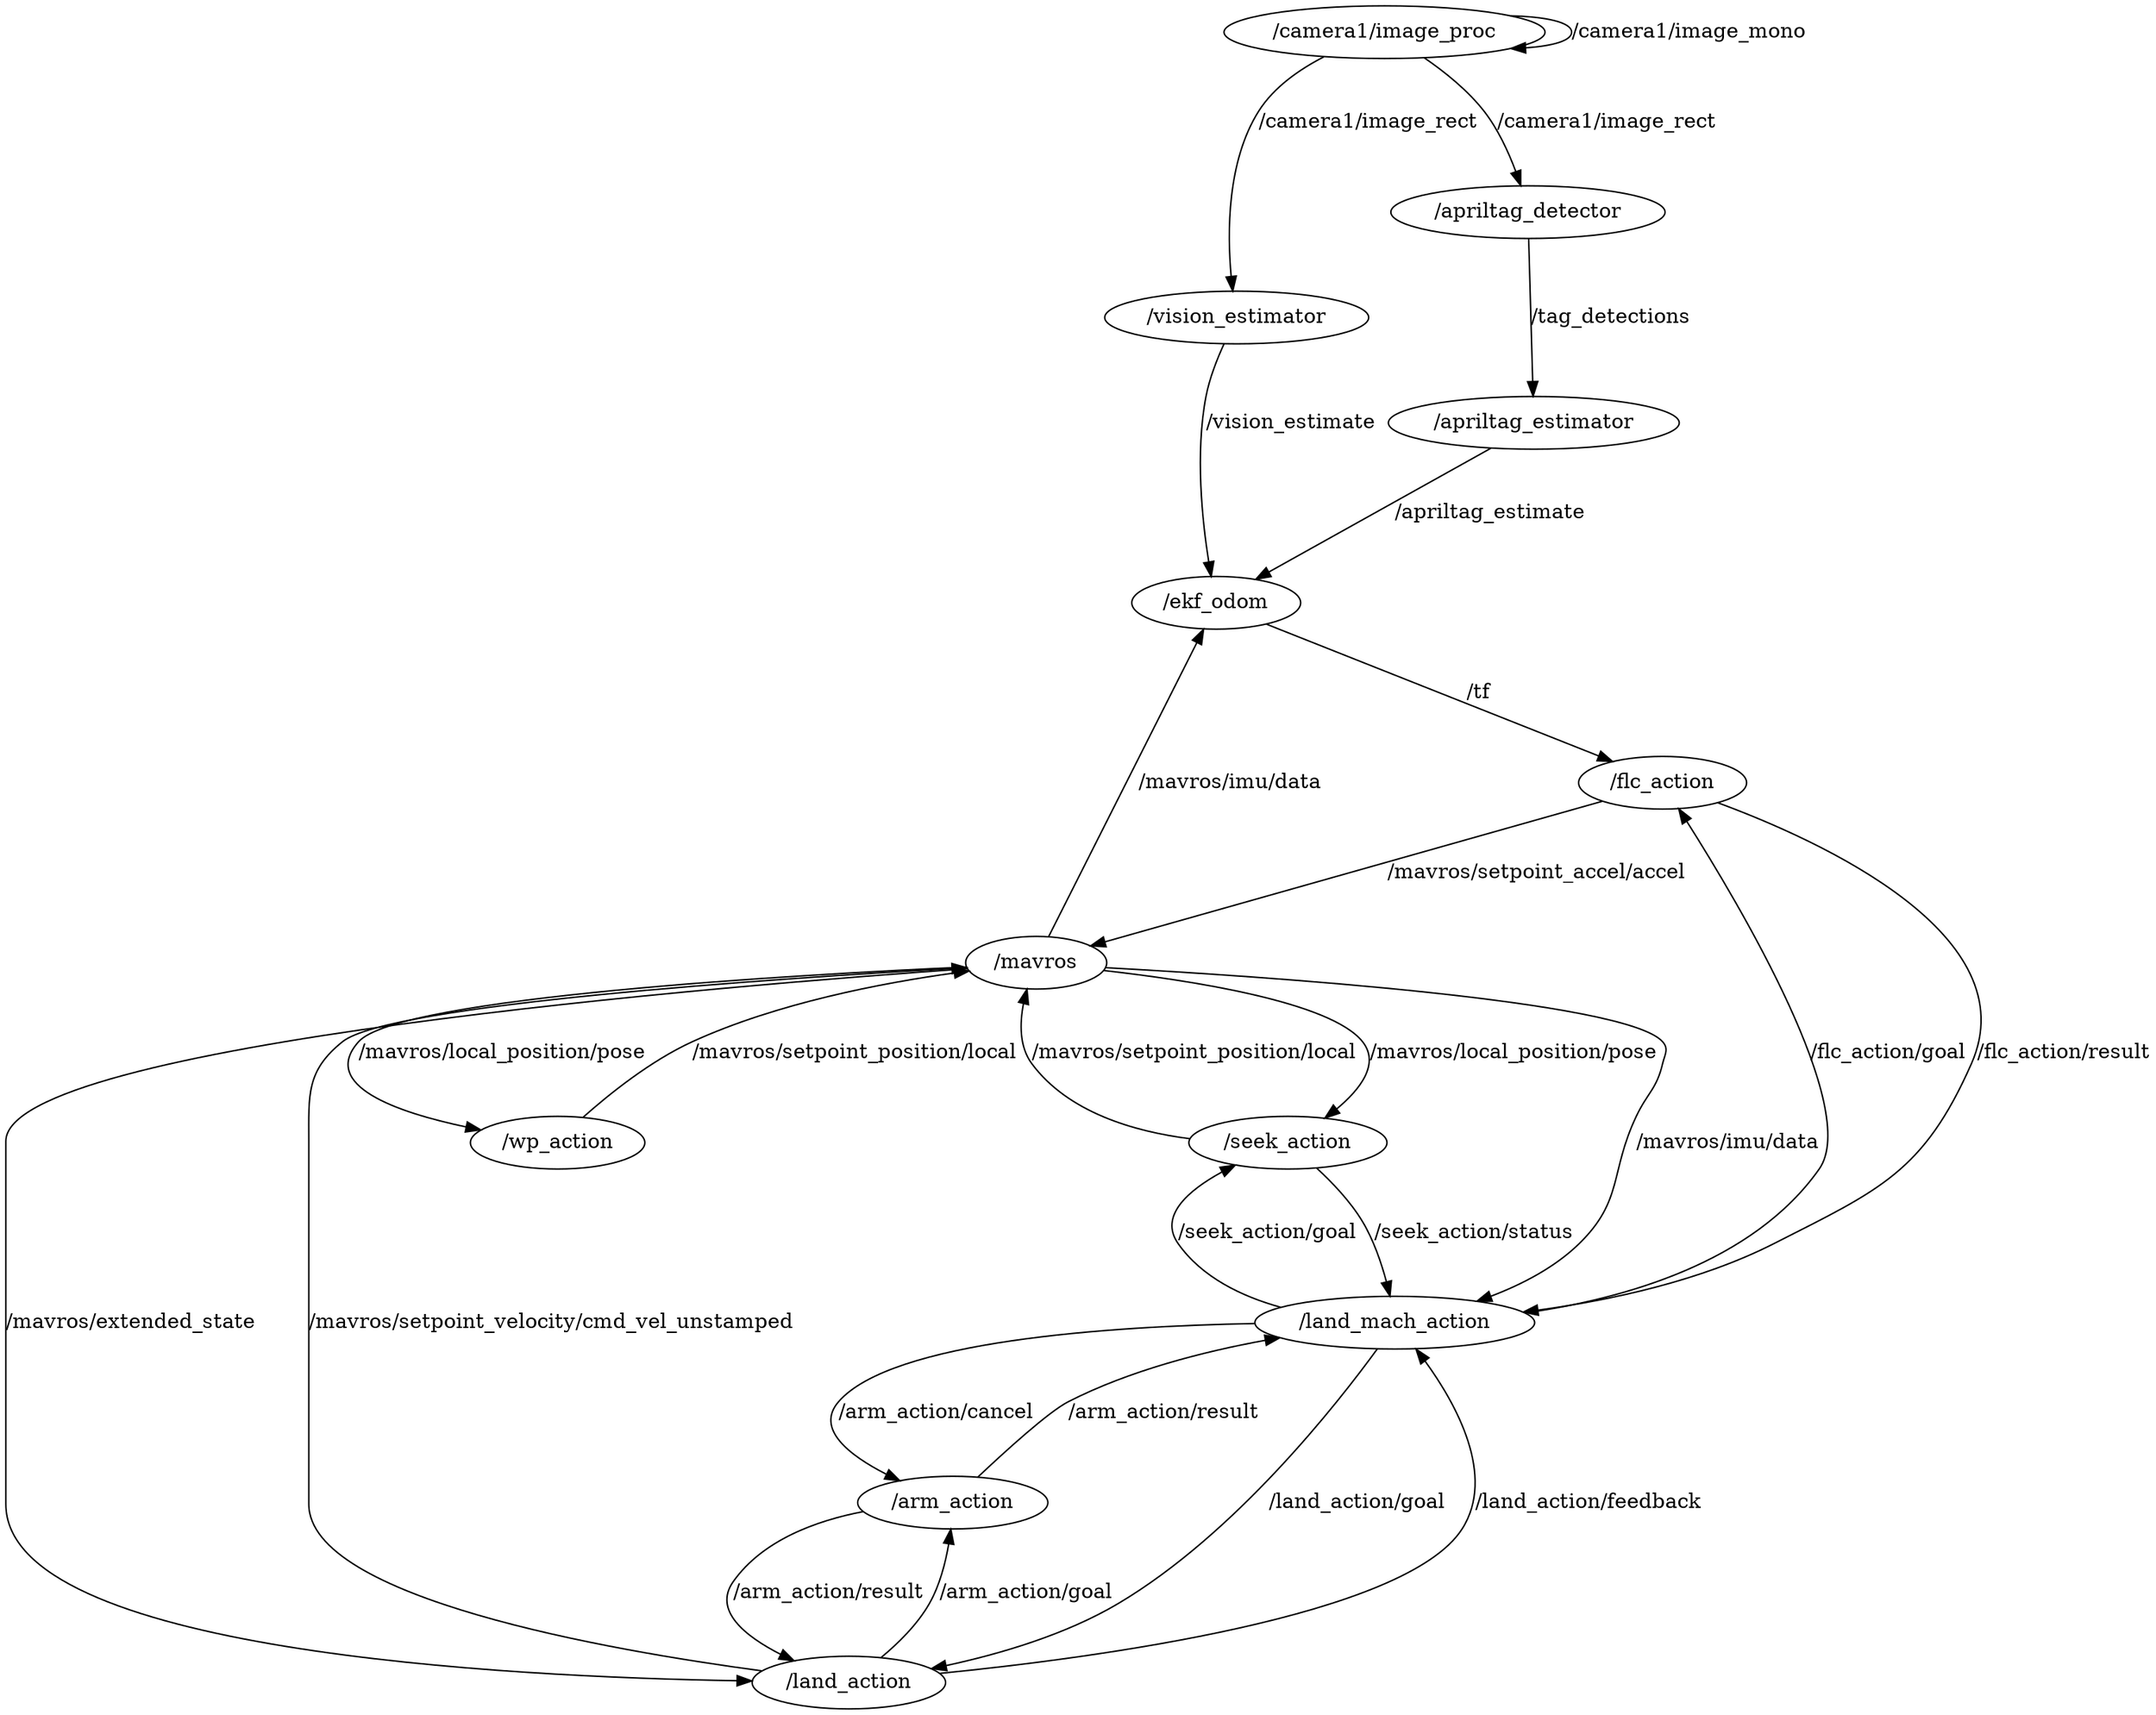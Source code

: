digraph graphname {
	graph [bb="0,0,2376.8,961",
		compound=True,
		rank=same,
		rankdir=TB,
		ranksep=1.0
	];
	node [label="\N"];
    n___camera1__image_proc		 [URL=__camera1__image_proc,
        height=0.5,
        label="/camera1/image_proc",
        shape=ellipse,
        tooltip="/camera1/image_proc",
        width=2.4373];
    n___camera1__image_proc -> n___camera1__image_proc		 [URL=topic_3A__camera1__image_mono,
        label="/camera1/image_mono",
        lp="103.74,136.5",
        penwidth=1];
	n___mavros	 [URL=__mavros,
		height=0.5,
		label="/mavros",
		shape=ellipse,
		tooltip="/mavros",
		width=1.1013];
	n___seek_action	 [URL=__seek_action,
		height=0.5,
		label="/seek_action",
		shape=ellipse,
		tooltip="/seek_action",
		width=1.5165];
	n___mavros -> n___seek_action	 [URL=topic_3A__mavros__local_position__pose,
		label="/mavros/local_position/pose",
		lp="1260.5,731.5",
		penwidth=1];
	n___land_action	 [URL=__land_action,
		height=0.5,
		label="/land_action",
		shape=ellipse,
		tooltip="/land_action",
		width=1.4985];
	n___mavros -> n___land_action	 [URL=topic_3A__mavros__extended_state,
		label="/mavros/extended_state",
		lp="1601.2,682.5",
		penwidth=1];
	n___wp_action	 [URL=__wp_action,
		height=0.5,
		label="/wp_action",
		shape=ellipse,
		tooltip="/wp_action",
		width=1.3902];
	n___mavros -> n___wp_action	 [URL=topic_3A__mavros__local_position__pose,
		label="/mavros/local_position/pose",
		lp="1260.5,542.5",
		penwidth=1];
	n___land_mach_action	 [URL=__land_mach_action,
		height=0.5,
		label="/land_mach_action",
		shape=ellipse,
		tooltip="/land_mach_action",
		width=2.1665];
	n___mavros -> n___land_mach_action	 [URL=topic_3A__mavros__imu__data,
		label="/mavros/imu/data",
		lp="1409.1,819.5",
		penwidth=1];
	n___flc_action	 [URL=__flc_action,
		height=0.5,
		label="/flc_action",
		shape=ellipse,
		tooltip="/flc_action",
		width=1.336];
	n___ekf_odom	 [URL=__ekf_odom,
		height=0.5,
		label="/ekf_odom",
		shape=ellipse,
		tooltip="/ekf_odom",
		width=1.3721];
	n___mavros -> n___ekf_odom	 [URL=topic_3A__mavros__imu__data,
		label="/mavros/imu/data",
		lp="1260.5,416.5",
		penwidth=1];
	n___seek_action -> n___mavros	 [URL=topic_3A__mavros__setpoint_position__local,
		label="/mavros/setpoint_position/local",
		lp="1260.5,694.5",
		penwidth=1];
	n___seek_action -> n___land_mach_action	 [URL=topic_3A__seek_action__status,
		label="/seek_action/status",
		lp="1601.2,792.5",
		penwidth=1];
	n___land_action -> n___mavros	 [URL=topic_3A__mavros__setpoint_velocity__cmd_vel_unstamped,
		label="/mavros/setpoint_velocity/cmd_vel_unstamped",
		lp="1601.2,584.5",
		penwidth=1];
	n___arm_action	 [URL=__arm_action,
		height=0.5,
		label="/arm_action",
		shape=ellipse,
		tooltip="/arm_action",
		width=1.4804];
	n___land_action -> n___arm_action	 [URL=topic_3A__arm_action__goal,
		label="/arm_action/goal",
		lp="2212.2,754.5",
		penwidth=1];
	n___land_action -> n___land_mach_action	 [URL=topic_3A__land_action__feedback,
		label="/land_action/feedback",
		lp="1962.7,729.5",
		penwidth=1];
	n___apriltag_estimator	 [URL=__apriltag_estimator,
		height=0.5,
		label="/apriltag_estimator",
		shape=ellipse,
		tooltip="/apriltag_estimator",
		width=2.1484];
	n___vision_estimator -> n___ekf_odom	 [URL=topic_3A__vision_estimate,
		label="/vision_estimate",
		lp="1030.2,238.5",
		penwidth=1];
	n___apriltag_estimator -> n___ekf_odom	 [URL=topic_3A__apriltag_estimate,
		label="/apriltag_estimate",
		lp="1030.2,238.5",
		penwidth=1];
	n___arm_action -> n___land_action	 [URL=topic_3A__arm_action__result,
		label="/arm_action/result",
		lp="2212.2,716.5",
		penwidth=1];
	n___arm_action -> n___land_mach_action	 [URL=topic_3A__arm_action__result,
		label="/arm_action/result",
		lp="2092.5,784.5",
		penwidth=1];
	n___ekf_odom -> n___flc_action	 [URL=topic_3A__tf,
		label="/tf",
		lp="1816.7,282.5",
		penwidth=1];
	n___vision_estimator	 [URL=__vision_estimator,
		height=0.5,
		label="/vision_estimator",
		shape=ellipse,
		tooltip="/vision_estimator",
		width=2.004];
	n___wp_action -> n___mavros	 [URL=topic_3A__mavros__setpoint_position__local,
		label="/mavros/setpoint_position/local",
		lp="1260.5,575.5",
		penwidth=1];
	n___land_mach_action -> n___seek_action	 [URL=topic_3A__seek_action__goal,
		label="/seek_action/goal",
		lp="1601.2,759.5",
		penwidth=1];
	n___land_mach_action -> n___land_action	 [URL=topic_3A__land_action__goal,
		label="/land_action/goal",
		lp="1962.7,767.5",
		penwidth=1];
	n___land_mach_action -> n___arm_action	 [URL=topic_3A__arm_action__cancel,
		label="/arm_action/cancel",
		lp="2092.5,820.5",
		penwidth=1];
	n___land_mach_action -> n___flc_action	 [URL=topic_3A__flc_action__goal,
		label="/flc_action/goal",
		lp="1962.7,628.5",
		penwidth=1];
	n___apriltag_detector	 [URL=__apriltag_detector,
		height=0.5,
		label="/apriltag_detector",
		shape=ellipse,
		tooltip="/apriltag_detector",
		width=2.022];
	n___apriltag_detector -> n___apriltag_estimator	 [URL=topic_3A__tag_detections,
		label="/tag_detections",
		lp="525.07,171.5",
		penwidth=1];
	n___camera1__image_proc -> n___apriltag_detector	 [URL=topic_3A__camera1__image_rect,
		label="/camera1/image_rect",
		lp="264.98,100.5",
		penwidth=1];
	n___camera1__image_proc -> n___vision_estimator	 [URL=topic_3A__camera1__image_rect,
		label="/camera1/image_rect",
		lp="264.98,100.5",
		penwidth=1];
	n___flc_action -> n___mavros	 [URL=topic_3A__mavros__setpoint_accel__accel,
		label="/mavros/setpoint_accel/accel",
		lp="1601.2,465.5",
		penwidth=1];
	n___flc_action -> n___land_mach_action	 [URL=topic_3A__flc_action__result,
		label="/flc_action/result",
		lp="1962.7,695.5",
		penwidth=1];
}

